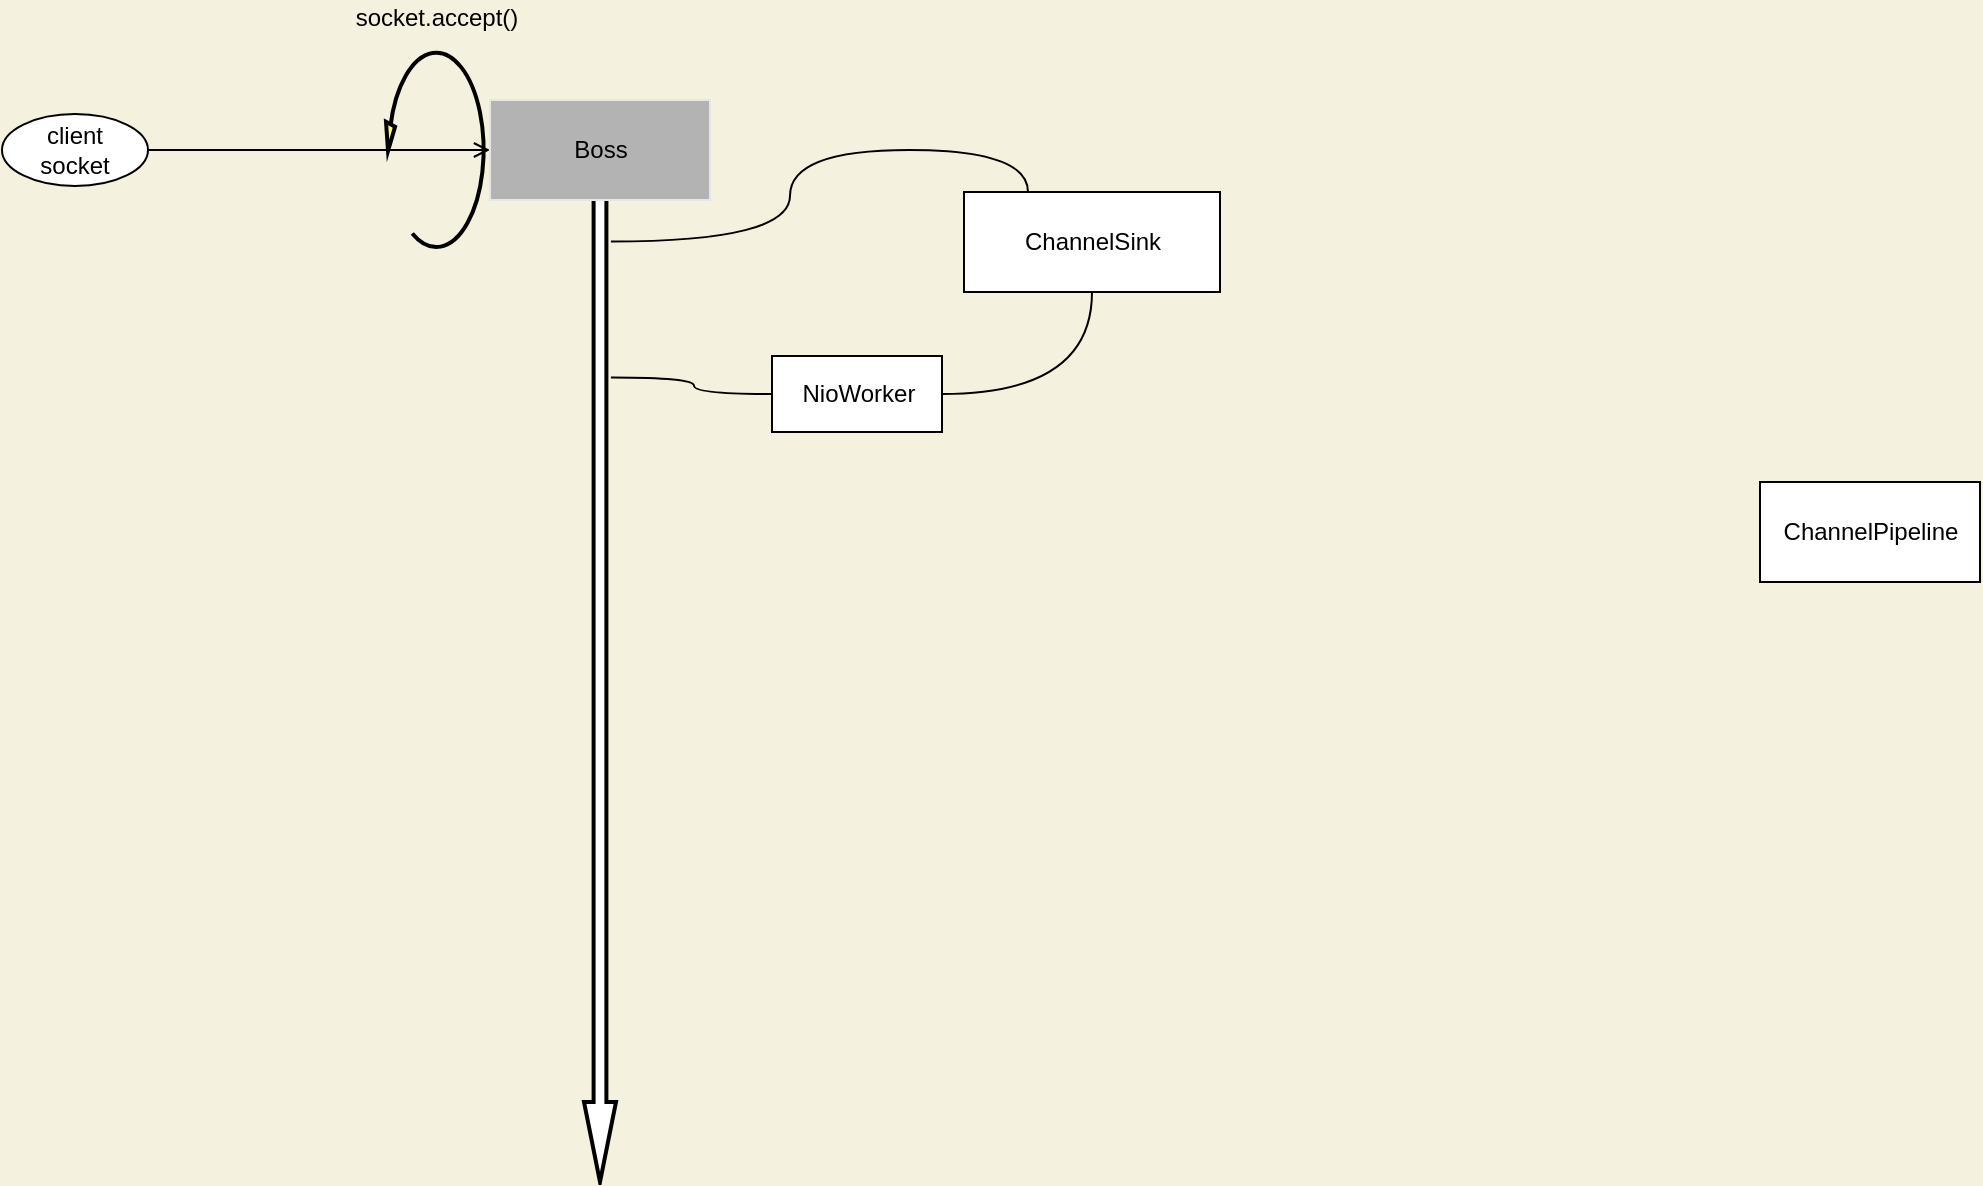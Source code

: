 <mxfile version="18.1.2" type="github">
  <diagram id="C5RBs43oDa-KdzZeNtuy" name="Page-1">
    <mxGraphModel dx="1247" dy="706" grid="0" gridSize="10" guides="1" tooltips="1" connect="1" arrows="1" fold="1" page="1" pageScale="1" pageWidth="1654" pageHeight="2336" background="#F4F1DE" math="0" shadow="0">
      <root>
        <mxCell id="WIyWlLk6GJQsqaUBKTNV-0" />
        <mxCell id="WIyWlLk6GJQsqaUBKTNV-1" parent="WIyWlLk6GJQsqaUBKTNV-0" />
        <mxCell id="JJd1Dyh_8KR_ng7A4it1-5" value="" style="verticalLabelPosition=bottom;verticalAlign=top;html=1;strokeWidth=2;shape=mxgraph.arrows2.arrow;dy=0.6;dx=40;notch=0;rotation=90;" vertex="1" parent="WIyWlLk6GJQsqaUBKTNV-1">
          <mxGeometry x="111" y="440" width="496" height="16" as="geometry" />
        </mxCell>
        <mxCell id="mQrJLGn_2oOqnH6kh-GI-0" style="edgeStyle=orthogonalEdgeStyle;rounded=0;orthogonalLoop=1;jettySize=auto;html=1;exitX=0;exitY=0.5;exitDx=0;exitDy=0;startArrow=open;startFill=0;endArrow=none;endFill=0;entryX=1;entryY=0.5;entryDx=0;entryDy=0;" parent="WIyWlLk6GJQsqaUBKTNV-1" source="CBt1W6F0eVTfvMk-Idz6-0" target="mQrJLGn_2oOqnH6kh-GI-1" edge="1">
          <mxGeometry relative="1" as="geometry">
            <mxPoint x="306" y="91" as="targetPoint" />
          </mxGeometry>
        </mxCell>
        <mxCell id="CBt1W6F0eVTfvMk-Idz6-0" value="Boss" style="html=1;fillColor=#B3B3B3;strokeColor=#E6E6E6;" parent="WIyWlLk6GJQsqaUBKTNV-1" vertex="1">
          <mxGeometry x="304" y="155" width="110" height="50" as="geometry" />
        </mxCell>
        <mxCell id="CBt1W6F0eVTfvMk-Idz6-2" value="ChannelPipeline" style="html=1;" parent="WIyWlLk6GJQsqaUBKTNV-1" vertex="1">
          <mxGeometry x="939" y="346" width="110" height="50" as="geometry" />
        </mxCell>
        <mxCell id="JJd1Dyh_8KR_ng7A4it1-3" style="edgeStyle=orthogonalEdgeStyle;rounded=0;orthogonalLoop=1;jettySize=auto;html=1;entryX=0.189;entryY=0.159;entryDx=0;entryDy=0;entryPerimeter=0;curved=1;endArrow=none;endFill=0;" edge="1" parent="WIyWlLk6GJQsqaUBKTNV-1" source="CBt1W6F0eVTfvMk-Idz6-3" target="JJd1Dyh_8KR_ng7A4it1-5">
          <mxGeometry relative="1" as="geometry">
            <mxPoint x="385" y="373" as="targetPoint" />
          </mxGeometry>
        </mxCell>
        <mxCell id="CBt1W6F0eVTfvMk-Idz6-3" value="NioWorker" style="html=1;" parent="WIyWlLk6GJQsqaUBKTNV-1" vertex="1">
          <mxGeometry x="445" y="283" width="85" height="38" as="geometry" />
        </mxCell>
        <mxCell id="mQrJLGn_2oOqnH6kh-GI-1" value="client&lt;br&gt;socket" style="ellipse;whiteSpace=wrap;html=1;" parent="WIyWlLk6GJQsqaUBKTNV-1" vertex="1">
          <mxGeometry x="60" y="162" width="73" height="36" as="geometry" />
        </mxCell>
        <mxCell id="mQrJLGn_2oOqnH6kh-GI-3" value="" style="verticalLabelPosition=bottom;html=1;verticalAlign=top;strokeWidth=2;shape=mxgraph.lean_mapping.physical_pull;pointerEvents=1;fillColor=#FFFA75;rotation=-180;" parent="WIyWlLk6GJQsqaUBKTNV-1" vertex="1">
          <mxGeometry x="252" y="131" width="49" height="98" as="geometry" />
        </mxCell>
        <mxCell id="mQrJLGn_2oOqnH6kh-GI-4" value="socket.accept()" style="text;html=1;align=center;verticalAlign=middle;resizable=0;points=[];autosize=1;strokeColor=none;fillColor=none;" parent="WIyWlLk6GJQsqaUBKTNV-1" vertex="1">
          <mxGeometry x="227.5" y="105" width="98" height="18" as="geometry" />
        </mxCell>
        <mxCell id="JJd1Dyh_8KR_ng7A4it1-6" style="edgeStyle=orthogonalEdgeStyle;rounded=0;orthogonalLoop=1;jettySize=auto;html=1;exitX=0.5;exitY=1;exitDx=0;exitDy=0;curved=1;endArrow=none;endFill=0;entryX=1;entryY=0.5;entryDx=0;entryDy=0;startArrow=none;" edge="1" parent="WIyWlLk6GJQsqaUBKTNV-1" source="CBt1W6F0eVTfvMk-Idz6-1" target="CBt1W6F0eVTfvMk-Idz6-3">
          <mxGeometry relative="1" as="geometry" />
        </mxCell>
        <mxCell id="CBt1W6F0eVTfvMk-Idz6-1" value="ChannelSink" style="html=1;" parent="WIyWlLk6GJQsqaUBKTNV-1" vertex="1">
          <mxGeometry x="541" y="201" width="128" height="50" as="geometry" />
        </mxCell>
        <mxCell id="JJd1Dyh_8KR_ng7A4it1-8" value="" style="edgeStyle=orthogonalEdgeStyle;rounded=0;orthogonalLoop=1;jettySize=auto;html=1;exitX=0.052;exitY=0.159;exitDx=0;exitDy=0;exitPerimeter=0;curved=1;endArrow=none;endFill=0;entryX=0.25;entryY=0;entryDx=0;entryDy=0;" edge="1" parent="WIyWlLk6GJQsqaUBKTNV-1" source="JJd1Dyh_8KR_ng7A4it1-5" target="CBt1W6F0eVTfvMk-Idz6-1">
          <mxGeometry relative="1" as="geometry">
            <mxPoint x="364.456" y="246" as="sourcePoint" />
            <mxPoint x="637.25" y="291" as="targetPoint" />
          </mxGeometry>
        </mxCell>
      </root>
    </mxGraphModel>
  </diagram>
</mxfile>
